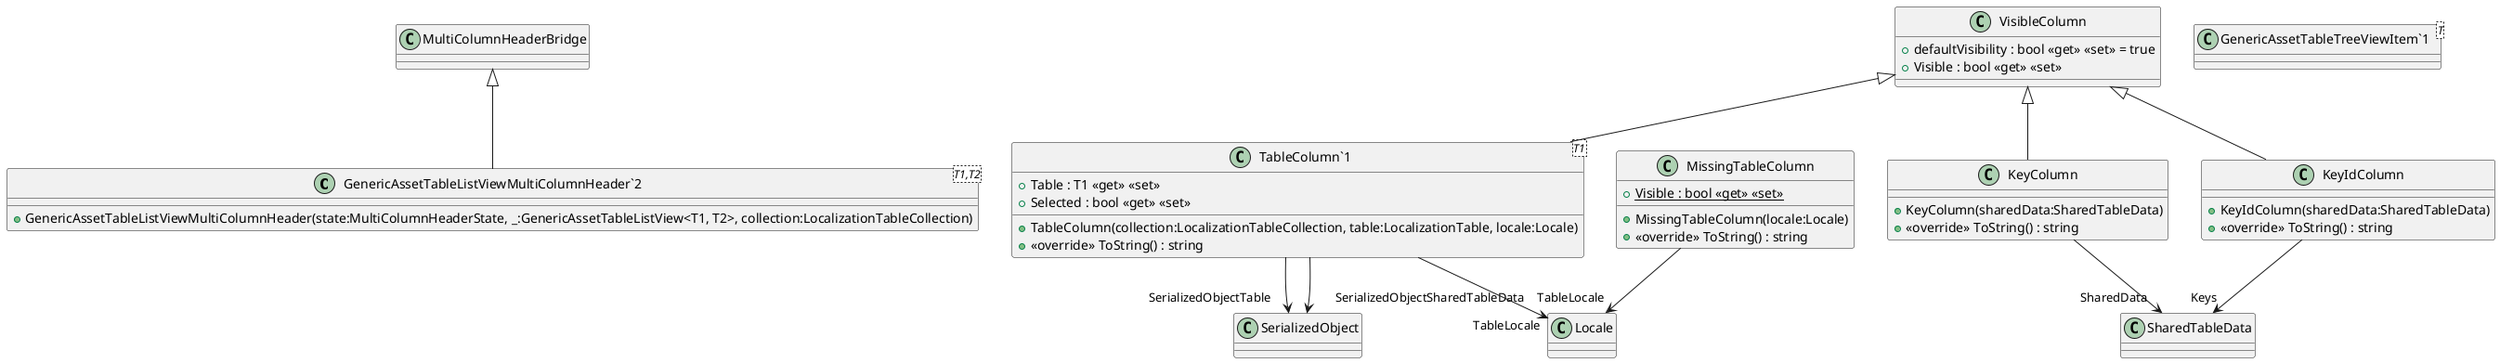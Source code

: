 @startuml
class "GenericAssetTableListViewMultiColumnHeader`2"<T1,T2> {
    + GenericAssetTableListViewMultiColumnHeader(state:MultiColumnHeaderState, _:GenericAssetTableListView<T1, T2>, collection:LocalizationTableCollection)
}
class VisibleColumn {
    + defaultVisibility : bool <<get>> <<set>> = true
    + Visible : bool <<get>> <<set>>
}
class "TableColumn`1"<T1> {
    + Table : T1 <<get>> <<set>>
    + Selected : bool <<get>> <<set>>
    + TableColumn(collection:LocalizationTableCollection, table:LocalizationTable, locale:Locale)
    + <<override>> ToString() : string
}
class KeyColumn {
    + KeyColumn(sharedData:SharedTableData)
    + <<override>> ToString() : string
}
class KeyIdColumn {
    + KeyIdColumn(sharedData:SharedTableData)
    + <<override>> ToString() : string
}
class MissingTableColumn {
    + {static} Visible : bool <<get>> <<set>>
    + MissingTableColumn(locale:Locale)
    + <<override>> ToString() : string
}
class "GenericAssetTableTreeViewItem`1"<T> {
}
MultiColumnHeaderBridge <|-- "GenericAssetTableListViewMultiColumnHeader`2"
VisibleColumn <|-- "TableColumn`1"
"TableColumn`1" --> "SerializedObjectTable" SerializedObject
"TableColumn`1" --> "SerializedObjectSharedTableData" SerializedObject
"TableColumn`1" --> "TableLocale" Locale
VisibleColumn <|-- KeyColumn
KeyColumn --> "SharedData" SharedTableData
VisibleColumn <|-- KeyIdColumn
KeyIdColumn --> "Keys" SharedTableData
MissingTableColumn --> "TableLocale" Locale
@enduml
